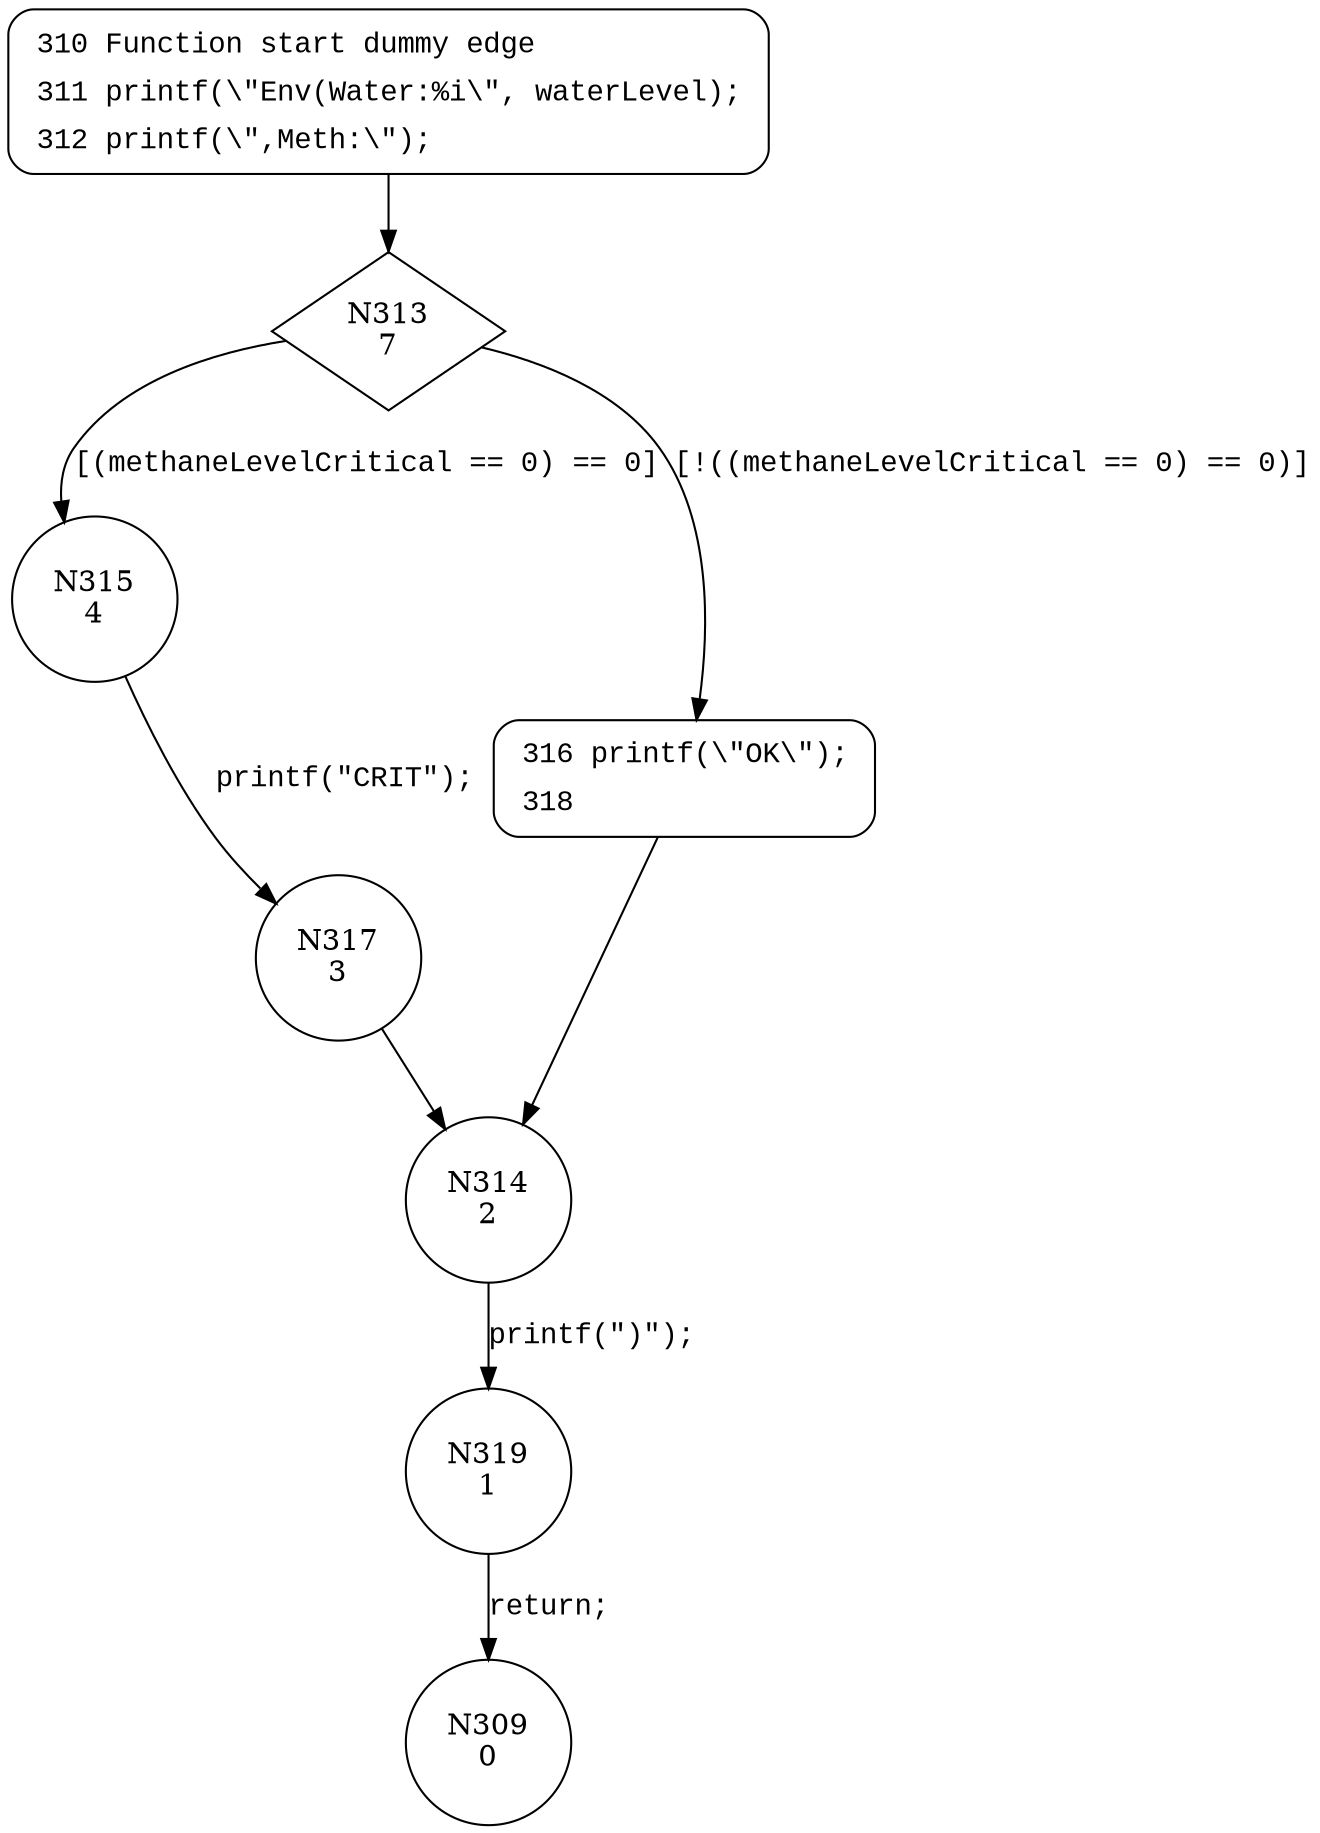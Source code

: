 digraph printEnvironment {
313 [shape="diamond" label="N313\n7"]
315 [shape="circle" label="N315\n4"]
316 [shape="circle" label="N316\n6"]
314 [shape="circle" label="N314\n2"]
319 [shape="circle" label="N319\n1"]
317 [shape="circle" label="N317\n3"]
309 [shape="circle" label="N309\n0"]
310 [style="filled,bold" penwidth="1" fillcolor="white" fontname="Courier New" shape="Mrecord" label=<<table border="0" cellborder="0" cellpadding="3" bgcolor="white"><tr><td align="right">310</td><td align="left">Function start dummy edge</td></tr><tr><td align="right">311</td><td align="left">printf(\"Env(Water:%i\", waterLevel);</td></tr><tr><td align="right">312</td><td align="left">printf(\",Meth:\");</td></tr></table>>]
310 -> 313[label=""]
316 [style="filled,bold" penwidth="1" fillcolor="white" fontname="Courier New" shape="Mrecord" label=<<table border="0" cellborder="0" cellpadding="3" bgcolor="white"><tr><td align="right">316</td><td align="left">printf(\"OK\");</td></tr><tr><td align="right">318</td><td align="left"></td></tr></table>>]
316 -> 314[label=""]
313 -> 315 [label="[(methaneLevelCritical == 0) == 0]" fontname="Courier New"]
313 -> 316 [label="[!((methaneLevelCritical == 0) == 0)]" fontname="Courier New"]
314 -> 319 [label="printf(\")\");" fontname="Courier New"]
315 -> 317 [label="printf(\"CRIT\");" fontname="Courier New"]
319 -> 309 [label="return;" fontname="Courier New"]
317 -> 314 [label="" fontname="Courier New"]
}